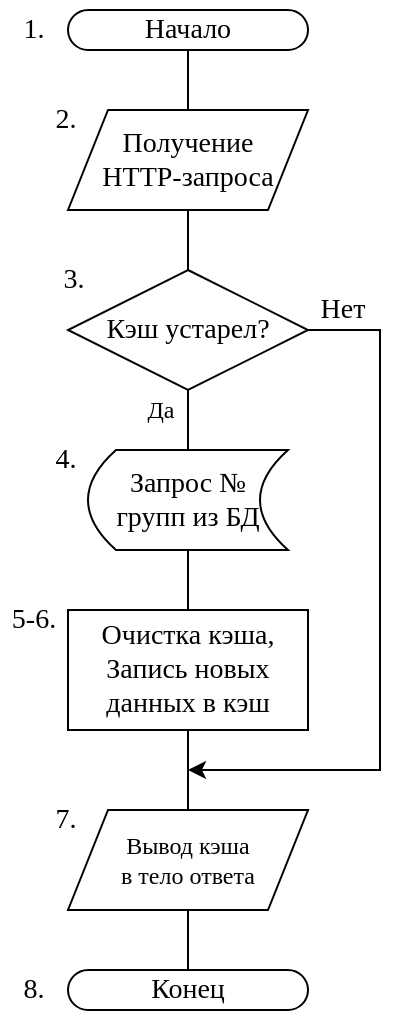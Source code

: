 <mxfile version="19.0.1"><diagram id="aP-r_U0IFvQrr9ySVBzs" name="Page-1"><mxGraphModel dx="566" dy="724" grid="1" gridSize="10" guides="1" tooltips="1" connect="1" arrows="1" fold="1" page="1" pageScale="1" pageWidth="827" pageHeight="1169" math="0" shadow="0"><root><mxCell id="0"/><mxCell id="1" parent="0"/><mxCell id="C9RxBrxaBl4vxM8tO4Rs-3" style="edgeStyle=orthogonalEdgeStyle;rounded=0;orthogonalLoop=1;jettySize=auto;html=1;exitX=0.5;exitY=1;exitDx=0;exitDy=0;fontFamily=Times New Roman;fontSize=14;endArrow=none;endFill=0;" parent="1" source="C9RxBrxaBl4vxM8tO4Rs-1" target="C9RxBrxaBl4vxM8tO4Rs-2" edge="1"><mxGeometry relative="1" as="geometry"/></mxCell><mxCell id="C9RxBrxaBl4vxM8tO4Rs-1" value="Начало" style="rounded=1;whiteSpace=wrap;html=1;fontSize=14;fontFamily=Times New Roman;arcSize=50;" parent="1" vertex="1"><mxGeometry x="354" y="20" width="120" height="20" as="geometry"/></mxCell><mxCell id="C9RxBrxaBl4vxM8tO4Rs-6" style="edgeStyle=orthogonalEdgeStyle;rounded=0;orthogonalLoop=1;jettySize=auto;html=1;exitX=0.5;exitY=1;exitDx=0;exitDy=0;fontFamily=Times New Roman;fontSize=14;endArrow=none;endFill=0;" parent="1" source="C9RxBrxaBl4vxM8tO4Rs-2" target="C9RxBrxaBl4vxM8tO4Rs-5" edge="1"><mxGeometry relative="1" as="geometry"/></mxCell><mxCell id="C9RxBrxaBl4vxM8tO4Rs-2" value="&lt;div&gt;Получение&lt;br&gt;&lt;/div&gt;&lt;div&gt;HTTP-запроса&lt;/div&gt;" style="shape=parallelogram;perimeter=parallelogramPerimeter;whiteSpace=wrap;html=1;fixedSize=1;fontFamily=Times New Roman;fontSize=14;" parent="1" vertex="1"><mxGeometry x="354" y="70" width="120" height="50" as="geometry"/></mxCell><mxCell id="C9RxBrxaBl4vxM8tO4Rs-20" value="Да" style="edgeStyle=orthogonalEdgeStyle;rounded=0;orthogonalLoop=1;jettySize=auto;html=1;exitX=0.5;exitY=1;exitDx=0;exitDy=0;fontFamily=Times New Roman;fontSize=12;endArrow=none;endFill=0;" parent="1" source="C9RxBrxaBl4vxM8tO4Rs-5" target="_RFLTGZGd4qMKp4Uez7D-3" edge="1"><mxGeometry x="0.2" y="-14" relative="1" as="geometry"><mxPoint as="offset"/><mxPoint x="220.0" y="220.0" as="targetPoint"/></mxGeometry></mxCell><mxCell id="C9RxBrxaBl4vxM8tO4Rs-82" value="Нет" style="edgeStyle=orthogonalEdgeStyle;rounded=0;orthogonalLoop=1;jettySize=auto;html=1;exitX=1;exitY=0.5;exitDx=0;exitDy=0;fontFamily=Times New Roman;fontSize=14;endArrow=classic;endFill=1;" parent="1" source="C9RxBrxaBl4vxM8tO4Rs-5" edge="1"><mxGeometry x="-0.904" y="10" relative="1" as="geometry"><mxPoint as="offset"/><mxPoint x="414" y="400" as="targetPoint"/><Array as="points"><mxPoint x="510" y="180"/><mxPoint x="510" y="400"/></Array></mxGeometry></mxCell><mxCell id="C9RxBrxaBl4vxM8tO4Rs-5" value="Кэш устарел?" style="rhombus;whiteSpace=wrap;html=1;fontFamily=Times New Roman;fontSize=14;" parent="1" vertex="1"><mxGeometry x="354" y="150" width="120" height="60" as="geometry"/></mxCell><mxCell id="C9RxBrxaBl4vxM8tO4Rs-24" style="edgeStyle=orthogonalEdgeStyle;rounded=0;orthogonalLoop=1;jettySize=auto;html=1;exitX=0.5;exitY=1;exitDx=0;exitDy=0;entryX=0.5;entryY=0;entryDx=0;entryDy=0;fontFamily=Times New Roman;fontSize=12;endArrow=none;endFill=0;" parent="1" source="C9RxBrxaBl4vxM8tO4Rs-21" target="C9RxBrxaBl4vxM8tO4Rs-23" edge="1"><mxGeometry relative="1" as="geometry"/></mxCell><mxCell id="C9RxBrxaBl4vxM8tO4Rs-21" value="&lt;div&gt;Вывод кэша&lt;/div&gt;&lt;div&gt;в тело ответа&lt;br&gt;&lt;/div&gt;" style="shape=parallelogram;perimeter=parallelogramPerimeter;whiteSpace=wrap;html=1;fixedSize=1;fontFamily=Times New Roman;fontSize=12;" parent="1" vertex="1"><mxGeometry x="354" y="420" width="120" height="50" as="geometry"/></mxCell><mxCell id="C9RxBrxaBl4vxM8tO4Rs-23" value="Конец" style="rounded=1;whiteSpace=wrap;html=1;fontSize=14;fontFamily=Times New Roman;arcSize=50;" parent="1" vertex="1"><mxGeometry x="354" y="500" width="120" height="20" as="geometry"/></mxCell><mxCell id="C9RxBrxaBl4vxM8tO4Rs-28" value="1." style="text;html=1;strokeColor=none;fillColor=none;align=center;verticalAlign=middle;whiteSpace=wrap;rounded=0;fontFamily=Times New Roman;fontSize=14;" parent="1" vertex="1"><mxGeometry x="320" y="15" width="34" height="30" as="geometry"/></mxCell><mxCell id="C9RxBrxaBl4vxM8tO4Rs-29" value="2." style="text;html=1;strokeColor=none;fillColor=none;align=center;verticalAlign=middle;whiteSpace=wrap;rounded=0;fontFamily=Times New Roman;fontSize=14;" parent="1" vertex="1"><mxGeometry x="336" y="60" width="34" height="30" as="geometry"/></mxCell><mxCell id="C9RxBrxaBl4vxM8tO4Rs-31" value="3." style="text;html=1;strokeColor=none;fillColor=none;align=center;verticalAlign=middle;whiteSpace=wrap;rounded=0;fontFamily=Times New Roman;fontSize=14;" parent="1" vertex="1"><mxGeometry x="340" y="140" width="34" height="30" as="geometry"/></mxCell><mxCell id="C9RxBrxaBl4vxM8tO4Rs-39" value="7." style="text;html=1;strokeColor=none;fillColor=none;align=center;verticalAlign=middle;whiteSpace=wrap;rounded=0;fontFamily=Times New Roman;fontSize=14;" parent="1" vertex="1"><mxGeometry x="336" y="410" width="34" height="30" as="geometry"/></mxCell><mxCell id="C9RxBrxaBl4vxM8tO4Rs-40" value="8." style="text;html=1;strokeColor=none;fillColor=none;align=center;verticalAlign=middle;whiteSpace=wrap;rounded=0;fontFamily=Times New Roman;fontSize=14;" parent="1" vertex="1"><mxGeometry x="320" y="495" width="34" height="30" as="geometry"/></mxCell><mxCell id="_RFLTGZGd4qMKp4Uez7D-7" style="edgeStyle=orthogonalEdgeStyle;rounded=0;orthogonalLoop=1;jettySize=auto;html=1;exitX=0.5;exitY=1;exitDx=0;exitDy=0;entryX=0.5;entryY=0;entryDx=0;entryDy=0;fontFamily=Times New Roman;fontSize=14;endArrow=none;endFill=0;" edge="1" parent="1" source="_RFLTGZGd4qMKp4Uez7D-3" target="_RFLTGZGd4qMKp4Uez7D-6"><mxGeometry relative="1" as="geometry"/></mxCell><mxCell id="_RFLTGZGd4qMKp4Uez7D-3" value="&lt;div&gt;Запрос №&lt;br&gt;&lt;/div&gt;&lt;div&gt;групп из БД&lt;br&gt;&lt;/div&gt;" style="shape=dataStorage;whiteSpace=wrap;html=1;fixedSize=1;fontSize=14;fontFamily=Times New Roman;size=14.0;" vertex="1" parent="1"><mxGeometry x="364" y="240" width="100" height="50" as="geometry"/></mxCell><mxCell id="_RFLTGZGd4qMKp4Uez7D-5" value="4." style="text;html=1;strokeColor=none;fillColor=none;align=center;verticalAlign=middle;whiteSpace=wrap;rounded=0;fontFamily=Times New Roman;fontSize=14;" vertex="1" parent="1"><mxGeometry x="336" y="230" width="34" height="30" as="geometry"/></mxCell><mxCell id="_RFLTGZGd4qMKp4Uez7D-9" style="edgeStyle=orthogonalEdgeStyle;rounded=0;orthogonalLoop=1;jettySize=auto;html=1;exitX=0.5;exitY=1;exitDx=0;exitDy=0;fontFamily=Times New Roman;fontSize=14;endArrow=none;endFill=0;" edge="1" parent="1" source="_RFLTGZGd4qMKp4Uez7D-6" target="C9RxBrxaBl4vxM8tO4Rs-21"><mxGeometry relative="1" as="geometry"/></mxCell><mxCell id="_RFLTGZGd4qMKp4Uez7D-6" value="&lt;div&gt;Очистка кэша,&lt;/div&gt;&lt;div&gt;Запись новых данных в кэш&lt;br&gt;&lt;/div&gt;" style="rounded=0;whiteSpace=wrap;html=1;fontFamily=Times New Roman;fontSize=14;" vertex="1" parent="1"><mxGeometry x="354" y="320" width="120" height="60" as="geometry"/></mxCell><mxCell id="_RFLTGZGd4qMKp4Uez7D-8" value="5-6." style="text;html=1;strokeColor=none;fillColor=none;align=center;verticalAlign=middle;whiteSpace=wrap;rounded=0;fontFamily=Times New Roman;fontSize=14;" vertex="1" parent="1"><mxGeometry x="320" y="310" width="34" height="30" as="geometry"/></mxCell></root></mxGraphModel></diagram></mxfile>